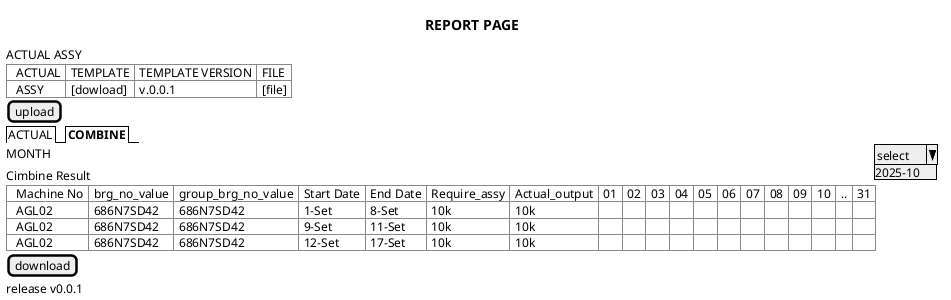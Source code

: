 @startsalt
{
    title REPORT PAGE
ACTUAL ASSY
 {T#
+ ACTUAL|TEMPLATE |TEMPLATE VERSION| FILE
+ ASSY|[dowload]|v.0.0.1|[file]
}
[upload]

 {/ ACTUAL|<b>COMBINE}

MONTH | ^select^2025-10^
Cimbine Result
{T#
+ Machine No | brg_no_value| group_brg_no_value  | Start Date | End Date | Require_assy |Actual_output |01|02|03|04|05|06|07|08|09|10|..|31
+ AGL02| 686N7SD42| 686N7SD42| 1-Set| 8-Set |10k|10k
+ AGL02| 686N7SD42| 686N7SD42| 9-Set| 11-Set|10k|10k
+ AGL02| 686N7SD42| 686N7SD42| 12-Set| 17-Set|10k|10k
}

[download]

release v0.0.1
}
@endsalt